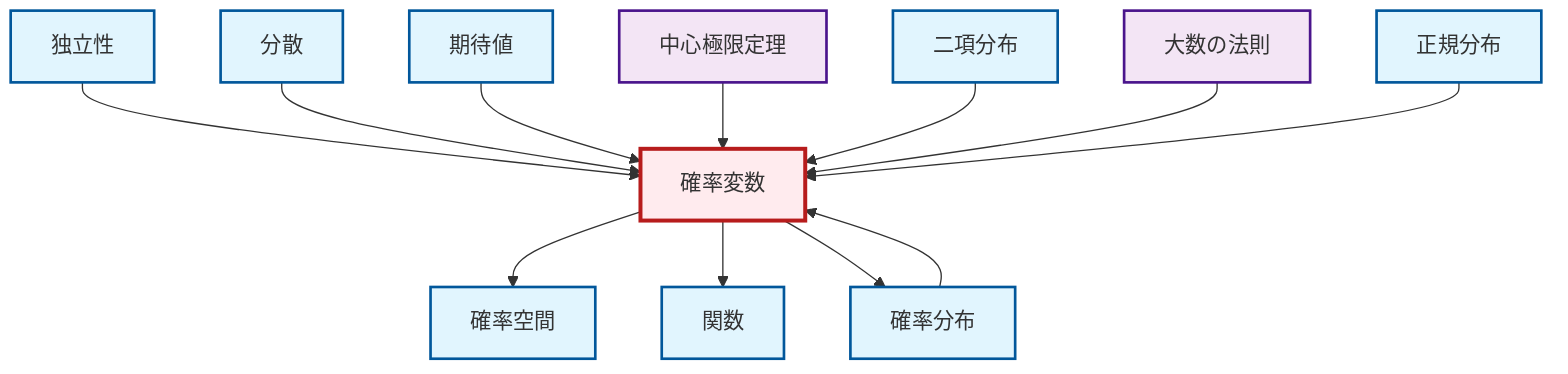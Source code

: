 graph TD
    classDef definition fill:#e1f5fe,stroke:#01579b,stroke-width:2px
    classDef theorem fill:#f3e5f5,stroke:#4a148c,stroke-width:2px
    classDef axiom fill:#fff3e0,stroke:#e65100,stroke-width:2px
    classDef example fill:#e8f5e9,stroke:#1b5e20,stroke-width:2px
    classDef current fill:#ffebee,stroke:#b71c1c,stroke-width:3px
    def-binomial-distribution["二項分布"]:::definition
    def-variance["分散"]:::definition
    def-random-variable["確率変数"]:::definition
    def-function["関数"]:::definition
    def-expectation["期待値"]:::definition
    def-independence["独立性"]:::definition
    def-probability-space["確率空間"]:::definition
    def-normal-distribution["正規分布"]:::definition
    thm-central-limit["中心極限定理"]:::theorem
    thm-law-of-large-numbers["大数の法則"]:::theorem
    def-probability-distribution["確率分布"]:::definition
    def-independence --> def-random-variable
    def-random-variable --> def-probability-space
    def-variance --> def-random-variable
    def-expectation --> def-random-variable
    thm-central-limit --> def-random-variable
    def-random-variable --> def-function
    def-probability-distribution --> def-random-variable
    def-random-variable --> def-probability-distribution
    def-binomial-distribution --> def-random-variable
    thm-law-of-large-numbers --> def-random-variable
    def-normal-distribution --> def-random-variable
    class def-random-variable current